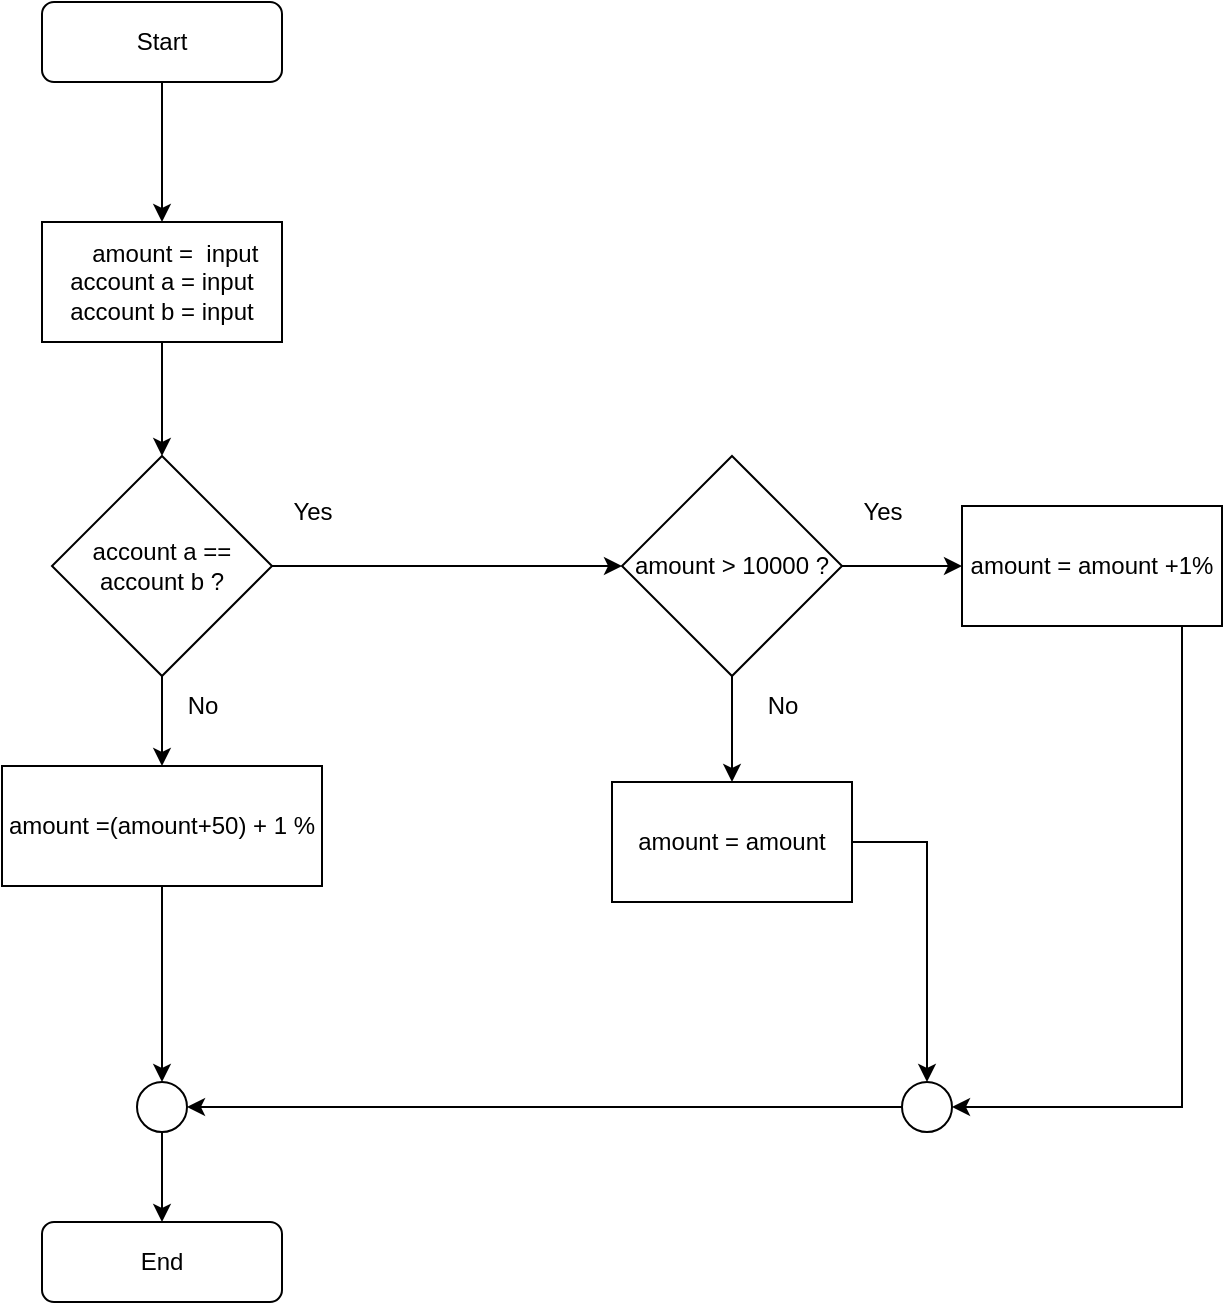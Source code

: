 <mxfile version="20.0.4" type="device"><diagram id="C5RBs43oDa-KdzZeNtuy" name="Page-1"><mxGraphModel dx="1116" dy="809" grid="1" gridSize="10" guides="1" tooltips="1" connect="1" arrows="1" fold="1" page="1" pageScale="1" pageWidth="827" pageHeight="1169" math="0" shadow="0"><root><mxCell id="WIyWlLk6GJQsqaUBKTNV-0"/><mxCell id="WIyWlLk6GJQsqaUBKTNV-1" parent="WIyWlLk6GJQsqaUBKTNV-0"/><mxCell id="Q1d_zK-nV1iRKlBOTdV--5" style="edgeStyle=orthogonalEdgeStyle;rounded=0;orthogonalLoop=1;jettySize=auto;html=1;entryX=0.5;entryY=0;entryDx=0;entryDy=0;" edge="1" parent="WIyWlLk6GJQsqaUBKTNV-1" source="WIyWlLk6GJQsqaUBKTNV-3" target="Q1d_zK-nV1iRKlBOTdV--4"><mxGeometry relative="1" as="geometry"/></mxCell><mxCell id="WIyWlLk6GJQsqaUBKTNV-3" value="Start" style="rounded=1;whiteSpace=wrap;html=1;fontSize=12;glass=0;strokeWidth=1;shadow=0;" parent="WIyWlLk6GJQsqaUBKTNV-1" vertex="1"><mxGeometry x="170" y="20" width="120" height="40" as="geometry"/></mxCell><mxCell id="WIyWlLk6GJQsqaUBKTNV-11" value="End" style="rounded=1;whiteSpace=wrap;html=1;fontSize=12;glass=0;strokeWidth=1;shadow=0;" parent="WIyWlLk6GJQsqaUBKTNV-1" vertex="1"><mxGeometry x="170" y="630" width="120" height="40" as="geometry"/></mxCell><mxCell id="Q1d_zK-nV1iRKlBOTdV--2" value="" style="edgeStyle=orthogonalEdgeStyle;rounded=0;orthogonalLoop=1;jettySize=auto;html=1;" edge="1" parent="WIyWlLk6GJQsqaUBKTNV-1" source="Q1d_zK-nV1iRKlBOTdV--0" target="Q1d_zK-nV1iRKlBOTdV--1"><mxGeometry relative="1" as="geometry"/></mxCell><mxCell id="Q1d_zK-nV1iRKlBOTdV--9" style="edgeStyle=orthogonalEdgeStyle;rounded=0;orthogonalLoop=1;jettySize=auto;html=1;" edge="1" parent="WIyWlLk6GJQsqaUBKTNV-1" source="Q1d_zK-nV1iRKlBOTdV--0" target="Q1d_zK-nV1iRKlBOTdV--8"><mxGeometry relative="1" as="geometry"/></mxCell><mxCell id="Q1d_zK-nV1iRKlBOTdV--0" value="account a == account b ?" style="rhombus;whiteSpace=wrap;html=1;" vertex="1" parent="WIyWlLk6GJQsqaUBKTNV-1"><mxGeometry x="175" y="247" width="110" height="110" as="geometry"/></mxCell><mxCell id="Q1d_zK-nV1iRKlBOTdV--18" style="edgeStyle=orthogonalEdgeStyle;rounded=0;orthogonalLoop=1;jettySize=auto;html=1;exitX=0.5;exitY=1;exitDx=0;exitDy=0;entryX=0.5;entryY=0;entryDx=0;entryDy=0;" edge="1" parent="WIyWlLk6GJQsqaUBKTNV-1" source="Q1d_zK-nV1iRKlBOTdV--1" target="Q1d_zK-nV1iRKlBOTdV--16"><mxGeometry relative="1" as="geometry"/></mxCell><mxCell id="Q1d_zK-nV1iRKlBOTdV--1" value="amount =(amount+50) + 1 %" style="rounded=0;whiteSpace=wrap;html=1;" vertex="1" parent="WIyWlLk6GJQsqaUBKTNV-1"><mxGeometry x="150" y="402" width="160" height="60" as="geometry"/></mxCell><mxCell id="Q1d_zK-nV1iRKlBOTdV--3" value="No" style="text;html=1;align=center;verticalAlign=middle;resizable=0;points=[];autosize=1;strokeColor=none;fillColor=none;" vertex="1" parent="WIyWlLk6GJQsqaUBKTNV-1"><mxGeometry x="230" y="357" width="40" height="30" as="geometry"/></mxCell><mxCell id="Q1d_zK-nV1iRKlBOTdV--6" style="edgeStyle=orthogonalEdgeStyle;rounded=0;orthogonalLoop=1;jettySize=auto;html=1;entryX=0.5;entryY=0;entryDx=0;entryDy=0;" edge="1" parent="WIyWlLk6GJQsqaUBKTNV-1" source="Q1d_zK-nV1iRKlBOTdV--4" target="Q1d_zK-nV1iRKlBOTdV--0"><mxGeometry relative="1" as="geometry"/></mxCell><mxCell id="Q1d_zK-nV1iRKlBOTdV--4" value="&amp;nbsp; &amp;nbsp; amount =&amp;nbsp; input&lt;br&gt;account a = input&lt;br&gt;account b = input" style="rounded=0;whiteSpace=wrap;html=1;" vertex="1" parent="WIyWlLk6GJQsqaUBKTNV-1"><mxGeometry x="170" y="130" width="120" height="60" as="geometry"/></mxCell><mxCell id="Q1d_zK-nV1iRKlBOTdV--21" style="edgeStyle=orthogonalEdgeStyle;rounded=0;orthogonalLoop=1;jettySize=auto;html=1;entryX=0.5;entryY=0;entryDx=0;entryDy=0;" edge="1" parent="WIyWlLk6GJQsqaUBKTNV-1" source="Q1d_zK-nV1iRKlBOTdV--7" target="Q1d_zK-nV1iRKlBOTdV--19"><mxGeometry relative="1" as="geometry"/></mxCell><mxCell id="Q1d_zK-nV1iRKlBOTdV--7" value="amount = amount" style="rounded=0;whiteSpace=wrap;html=1;" vertex="1" parent="WIyWlLk6GJQsqaUBKTNV-1"><mxGeometry x="455" y="410" width="120" height="60" as="geometry"/></mxCell><mxCell id="Q1d_zK-nV1iRKlBOTdV--12" style="edgeStyle=orthogonalEdgeStyle;rounded=0;orthogonalLoop=1;jettySize=auto;html=1;entryX=0.5;entryY=0;entryDx=0;entryDy=0;" edge="1" parent="WIyWlLk6GJQsqaUBKTNV-1" source="Q1d_zK-nV1iRKlBOTdV--8" target="Q1d_zK-nV1iRKlBOTdV--7"><mxGeometry relative="1" as="geometry"/></mxCell><mxCell id="Q1d_zK-nV1iRKlBOTdV--14" style="edgeStyle=orthogonalEdgeStyle;rounded=0;orthogonalLoop=1;jettySize=auto;html=1;entryX=0;entryY=0.5;entryDx=0;entryDy=0;" edge="1" parent="WIyWlLk6GJQsqaUBKTNV-1" source="Q1d_zK-nV1iRKlBOTdV--8" target="Q1d_zK-nV1iRKlBOTdV--13"><mxGeometry relative="1" as="geometry"/></mxCell><mxCell id="Q1d_zK-nV1iRKlBOTdV--8" value="amount &amp;gt; 10000 ?" style="rhombus;whiteSpace=wrap;html=1;" vertex="1" parent="WIyWlLk6GJQsqaUBKTNV-1"><mxGeometry x="460" y="247" width="110" height="110" as="geometry"/></mxCell><mxCell id="Q1d_zK-nV1iRKlBOTdV--11" value="Yes" style="text;html=1;align=center;verticalAlign=middle;resizable=0;points=[];autosize=1;strokeColor=none;fillColor=none;" vertex="1" parent="WIyWlLk6GJQsqaUBKTNV-1"><mxGeometry x="285" y="260" width="40" height="30" as="geometry"/></mxCell><mxCell id="Q1d_zK-nV1iRKlBOTdV--20" style="edgeStyle=orthogonalEdgeStyle;rounded=0;orthogonalLoop=1;jettySize=auto;html=1;entryX=1;entryY=0.5;entryDx=0;entryDy=0;" edge="1" parent="WIyWlLk6GJQsqaUBKTNV-1" source="Q1d_zK-nV1iRKlBOTdV--13" target="Q1d_zK-nV1iRKlBOTdV--19"><mxGeometry relative="1" as="geometry"><Array as="points"><mxPoint x="740" y="573"/></Array></mxGeometry></mxCell><mxCell id="Q1d_zK-nV1iRKlBOTdV--13" value="amount = amount +1%" style="rounded=0;whiteSpace=wrap;html=1;" vertex="1" parent="WIyWlLk6GJQsqaUBKTNV-1"><mxGeometry x="630" y="272" width="130" height="60" as="geometry"/></mxCell><mxCell id="Q1d_zK-nV1iRKlBOTdV--17" style="edgeStyle=orthogonalEdgeStyle;rounded=0;orthogonalLoop=1;jettySize=auto;html=1;entryX=0.5;entryY=0;entryDx=0;entryDy=0;" edge="1" parent="WIyWlLk6GJQsqaUBKTNV-1" source="Q1d_zK-nV1iRKlBOTdV--16" target="WIyWlLk6GJQsqaUBKTNV-11"><mxGeometry relative="1" as="geometry"/></mxCell><mxCell id="Q1d_zK-nV1iRKlBOTdV--16" value="" style="ellipse;whiteSpace=wrap;html=1;aspect=fixed;" vertex="1" parent="WIyWlLk6GJQsqaUBKTNV-1"><mxGeometry x="217.5" y="560" width="25" height="25" as="geometry"/></mxCell><mxCell id="Q1d_zK-nV1iRKlBOTdV--22" style="edgeStyle=orthogonalEdgeStyle;rounded=0;orthogonalLoop=1;jettySize=auto;html=1;entryX=1;entryY=0.5;entryDx=0;entryDy=0;" edge="1" parent="WIyWlLk6GJQsqaUBKTNV-1" source="Q1d_zK-nV1iRKlBOTdV--19" target="Q1d_zK-nV1iRKlBOTdV--16"><mxGeometry relative="1" as="geometry"/></mxCell><mxCell id="Q1d_zK-nV1iRKlBOTdV--19" value="" style="ellipse;whiteSpace=wrap;html=1;aspect=fixed;" vertex="1" parent="WIyWlLk6GJQsqaUBKTNV-1"><mxGeometry x="600" y="560" width="25" height="25" as="geometry"/></mxCell><mxCell id="Q1d_zK-nV1iRKlBOTdV--23" value="Yes" style="text;html=1;align=center;verticalAlign=middle;resizable=0;points=[];autosize=1;strokeColor=none;fillColor=none;" vertex="1" parent="WIyWlLk6GJQsqaUBKTNV-1"><mxGeometry x="570" y="260" width="40" height="30" as="geometry"/></mxCell><mxCell id="Q1d_zK-nV1iRKlBOTdV--24" value="No" style="text;html=1;align=center;verticalAlign=middle;resizable=0;points=[];autosize=1;strokeColor=none;fillColor=none;" vertex="1" parent="WIyWlLk6GJQsqaUBKTNV-1"><mxGeometry x="520" y="357" width="40" height="30" as="geometry"/></mxCell></root></mxGraphModel></diagram></mxfile>